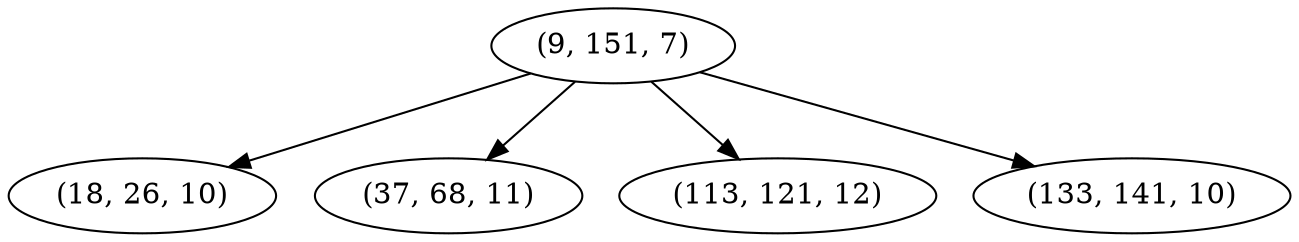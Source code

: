 digraph tree {
    "(9, 151, 7)";
    "(18, 26, 10)";
    "(37, 68, 11)";
    "(113, 121, 12)";
    "(133, 141, 10)";
    "(9, 151, 7)" -> "(18, 26, 10)";
    "(9, 151, 7)" -> "(37, 68, 11)";
    "(9, 151, 7)" -> "(113, 121, 12)";
    "(9, 151, 7)" -> "(133, 141, 10)";
}
